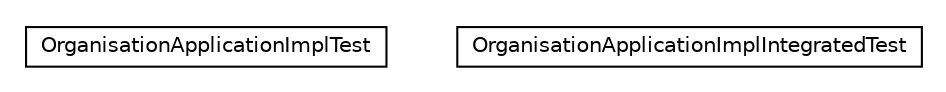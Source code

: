 #!/usr/local/bin/dot
#
# Class diagram 
# Generated by UMLGraph version R5_6_6-8-g8d7759 (http://www.umlgraph.org/)
#

digraph G {
	edge [fontname="Helvetica",fontsize=10,labelfontname="Helvetica",labelfontsize=10];
	node [fontname="Helvetica",fontsize=10,shape=plaintext];
	nodesep=0.25;
	ranksep=0.5;
	// org.dddlib.organisation.application.impl.OrganisationApplicationImplTest
	c0 [label=<<table title="org.dddlib.organisation.application.impl.OrganisationApplicationImplTest" border="0" cellborder="1" cellspacing="0" cellpadding="2" port="p" href="./OrganisationApplicationImplTest.html">
		<tr><td><table border="0" cellspacing="0" cellpadding="1">
<tr><td align="center" balign="center"> OrganisationApplicationImplTest </td></tr>
		</table></td></tr>
		</table>>, URL="./OrganisationApplicationImplTest.html", fontname="Helvetica", fontcolor="black", fontsize=10.0];
	// org.dddlib.organisation.application.impl.OrganisationApplicationImplIntegratedTest
	c1 [label=<<table title="org.dddlib.organisation.application.impl.OrganisationApplicationImplIntegratedTest" border="0" cellborder="1" cellspacing="0" cellpadding="2" port="p" href="./OrganisationApplicationImplIntegratedTest.html">
		<tr><td><table border="0" cellspacing="0" cellpadding="1">
<tr><td align="center" balign="center"> OrganisationApplicationImplIntegratedTest </td></tr>
		</table></td></tr>
		</table>>, URL="./OrganisationApplicationImplIntegratedTest.html", fontname="Helvetica", fontcolor="black", fontsize=10.0];
}

